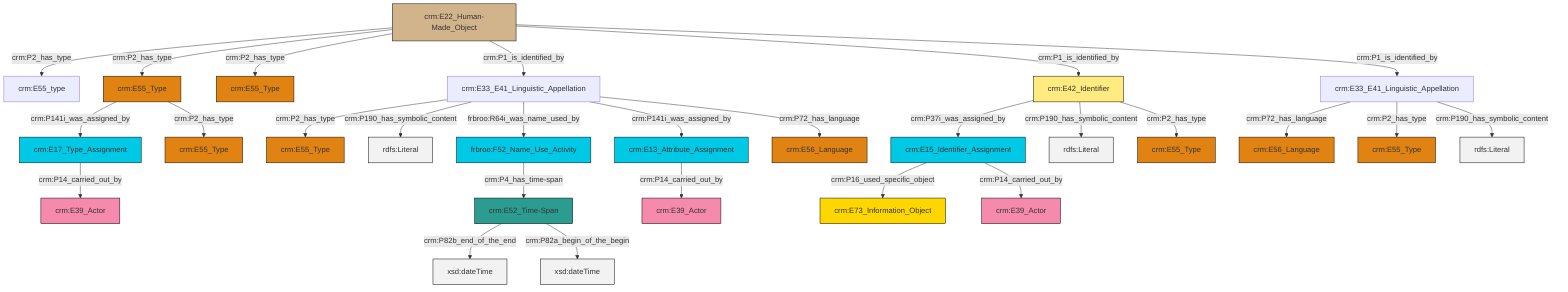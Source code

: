 graph TD
classDef Literal fill:#f2f2f2,stroke:#000000;
classDef CRM_Entity fill:#FFFFFF,stroke:#000000;
classDef Temporal_Entity fill:#00C9E6, stroke:#000000;
classDef Type fill:#E18312, stroke:#000000;
classDef Time-Span fill:#2C9C91, stroke:#000000;
classDef Appellation fill:#FFEB7F, stroke:#000000;
classDef Place fill:#008836, stroke:#000000;
classDef Persistent_Item fill:#B266B2, stroke:#000000;
classDef Conceptual_Object fill:#FFD700, stroke:#000000;
classDef Physical_Thing fill:#D2B48C, stroke:#000000;
classDef Actor fill:#f58aad, stroke:#000000;
classDef PC_Classes fill:#4ce600, stroke:#000000;
classDef Multi fill:#cccccc,stroke:#000000;

0["crm:E55_Type"]:::Type -->|crm:P141i_was_assigned_by| 1["crm:E17_Type_Assignment"]:::Temporal_Entity
10["crm:E33_E41_Linguistic_Appellation"]:::Default -->|crm:P2_has_type| 11["crm:E55_Type"]:::Type
12["crm:E22_Human-Made_Object"]:::Physical_Thing -->|crm:P2_has_type| 14["crm:E55_type"]:::Default
15["crm:E13_Attribute_Assignment"]:::Temporal_Entity -->|crm:P14_carried_out_by| 16["crm:E39_Actor"]:::Actor
10["crm:E33_E41_Linguistic_Appellation"]:::Default -->|crm:P190_has_symbolic_content| 21[rdfs:Literal]:::Literal
1["crm:E17_Type_Assignment"]:::Temporal_Entity -->|crm:P14_carried_out_by| 23["crm:E39_Actor"]:::Actor
25["crm:E42_Identifier"]:::Appellation -->|crm:P37i_was_assigned_by| 6["crm:E15_Identifier_Assignment"]:::Temporal_Entity
10["crm:E33_E41_Linguistic_Appellation"]:::Default -->|frbroo:R64i_was_name_used_by| 4["frbroo:F52_Name_Use_Activity"]:::Temporal_Entity
12["crm:E22_Human-Made_Object"]:::Physical_Thing -->|crm:P2_has_type| 0["crm:E55_Type"]:::Type
12["crm:E22_Human-Made_Object"]:::Physical_Thing -->|crm:P2_has_type| 31["crm:E55_Type"]:::Type
12["crm:E22_Human-Made_Object"]:::Physical_Thing -->|crm:P1_is_identified_by| 10["crm:E33_E41_Linguistic_Appellation"]:::Default
10["crm:E33_E41_Linguistic_Appellation"]:::Default -->|crm:P141i_was_assigned_by| 15["crm:E13_Attribute_Assignment"]:::Temporal_Entity
12["crm:E22_Human-Made_Object"]:::Physical_Thing -->|crm:P1_is_identified_by| 25["crm:E42_Identifier"]:::Appellation
27["crm:E33_E41_Linguistic_Appellation"]:::Default -->|crm:P72_has_language| 33["crm:E56_Language"]:::Type
0["crm:E55_Type"]:::Type -->|crm:P2_has_type| 35["crm:E55_Type"]:::Type
17["crm:E52_Time-Span"]:::Time-Span -->|crm:P82b_end_of_the_end| 36[xsd:dateTime]:::Literal
12["crm:E22_Human-Made_Object"]:::Physical_Thing -->|crm:P1_is_identified_by| 27["crm:E33_E41_Linguistic_Appellation"]:::Default
17["crm:E52_Time-Span"]:::Time-Span -->|crm:P82a_begin_of_the_begin| 38[xsd:dateTime]:::Literal
6["crm:E15_Identifier_Assignment"]:::Temporal_Entity -->|crm:P16_used_specific_object| 39["crm:E73_Information_Object"]:::Conceptual_Object
27["crm:E33_E41_Linguistic_Appellation"]:::Default -->|crm:P2_has_type| 2["crm:E55_Type"]:::Type
6["crm:E15_Identifier_Assignment"]:::Temporal_Entity -->|crm:P14_carried_out_by| 29["crm:E39_Actor"]:::Actor
25["crm:E42_Identifier"]:::Appellation -->|crm:P190_has_symbolic_content| 42[rdfs:Literal]:::Literal
10["crm:E33_E41_Linguistic_Appellation"]:::Default -->|crm:P72_has_language| 43["crm:E56_Language"]:::Type
4["frbroo:F52_Name_Use_Activity"]:::Temporal_Entity -->|crm:P4_has_time-span| 17["crm:E52_Time-Span"]:::Time-Span
27["crm:E33_E41_Linguistic_Appellation"]:::Default -->|crm:P190_has_symbolic_content| 47[rdfs:Literal]:::Literal
25["crm:E42_Identifier"]:::Appellation -->|crm:P2_has_type| 8["crm:E55_Type"]:::Type